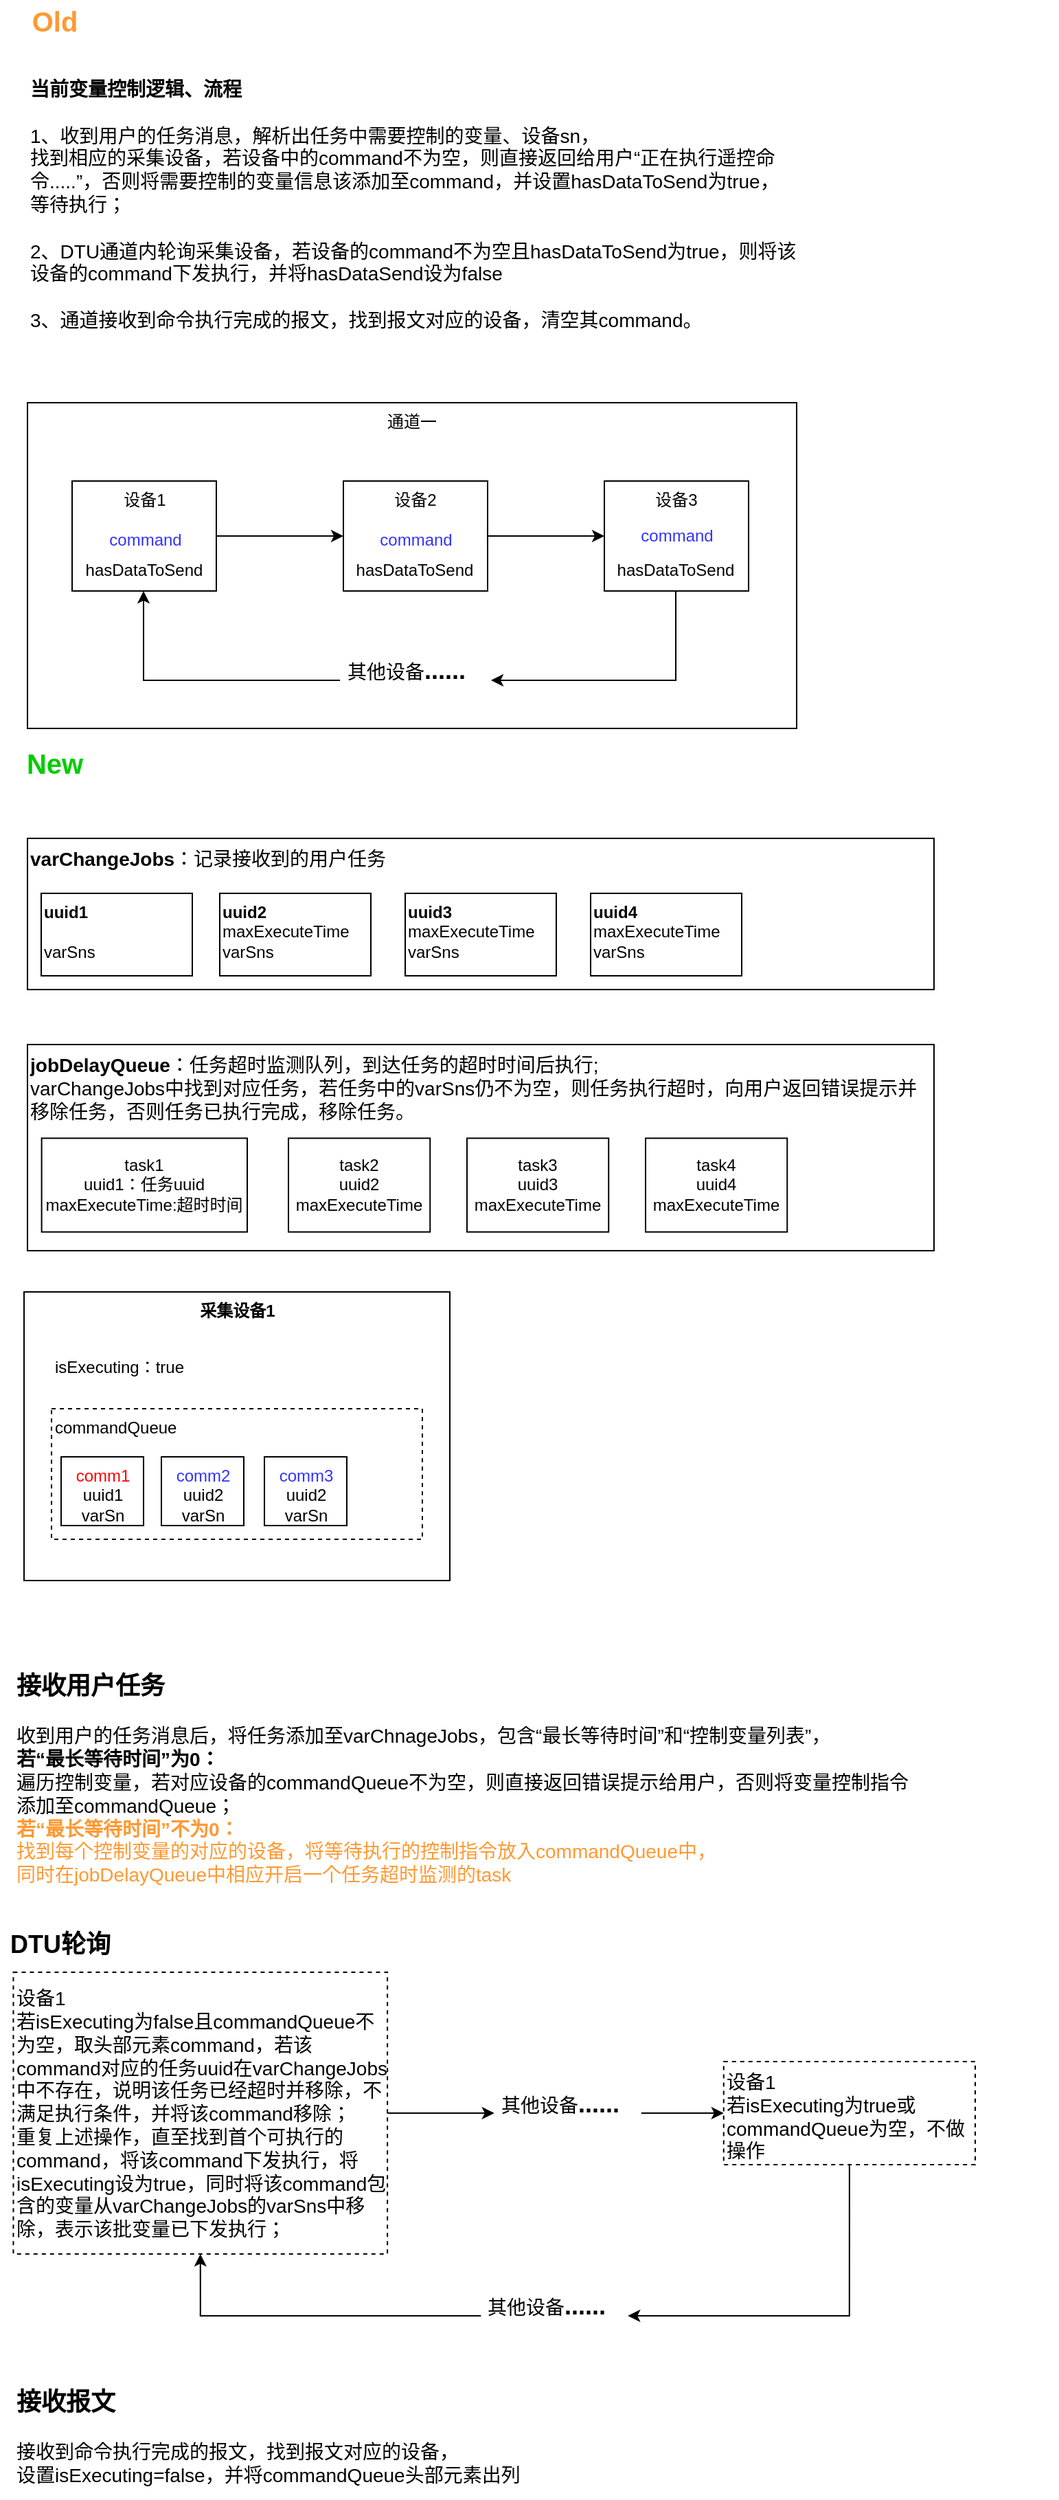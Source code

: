 <mxfile version="21.6.6" type="github">
  <diagram name="第 1 页" id="vb60F82lbMc9g9bm6j9_">
    <mxGraphModel dx="1434" dy="3126" grid="1" gridSize="10" guides="1" tooltips="1" connect="1" arrows="1" fold="1" page="1" pageScale="1" pageWidth="827" pageHeight="1169" math="0" shadow="0">
      <root>
        <mxCell id="0" />
        <mxCell id="1" parent="0" />
        <mxCell id="aZvtLxzP1V7c9dnlBgdm-1" value="通道一" style="rounded=0;whiteSpace=wrap;html=1;verticalAlign=top;" vertex="1" parent="1">
          <mxGeometry x="90" y="-1777" width="560" height="237" as="geometry" />
        </mxCell>
        <mxCell id="aZvtLxzP1V7c9dnlBgdm-22" value="&lt;font style=&quot;font-size: 18px;&quot;&gt;&lt;b&gt;接收报文&lt;br&gt;&lt;/b&gt;&lt;/font&gt;&lt;br&gt;接收到命令执行完成的报文，找到报文对应的设备，&lt;br style=&quot;font-size: 14px;&quot;&gt;设置isExecuting=false，并将commandQueue头部元素出列" style="text;html=1;strokeColor=none;fillColor=none;align=left;verticalAlign=middle;whiteSpace=wrap;rounded=0;fontSize=14;" vertex="1" parent="1">
          <mxGeometry x="80" y="-342" width="760" height="90" as="geometry" />
        </mxCell>
        <mxCell id="aZvtLxzP1V7c9dnlBgdm-40" value="" style="group" vertex="1" connectable="0" parent="1">
          <mxGeometry x="90" y="-1460" width="660" height="110" as="geometry" />
        </mxCell>
        <mxCell id="aZvtLxzP1V7c9dnlBgdm-31" value="&lt;font style=&quot;font-size: 14px;&quot;&gt;&lt;b&gt;varChangeJobs&lt;/b&gt;：记录接收到的用户任务&lt;br&gt;&lt;br style=&quot;border-color: var(--border-color);&quot;&gt;&lt;br&gt;&lt;/font&gt;" style="rounded=0;whiteSpace=wrap;html=1;verticalAlign=top;align=left;" vertex="1" parent="aZvtLxzP1V7c9dnlBgdm-40">
          <mxGeometry width="660" height="110" as="geometry" />
        </mxCell>
        <mxCell id="aZvtLxzP1V7c9dnlBgdm-35" value="&lt;b&gt;uuid1&lt;/b&gt;&lt;br&gt;&lt;br&gt;varSns" style="text;html=1;strokeColor=default;fillColor=none;align=left;verticalAlign=top;whiteSpace=wrap;rounded=0;" vertex="1" parent="aZvtLxzP1V7c9dnlBgdm-40">
          <mxGeometry x="10" y="40" width="110" height="60" as="geometry" />
        </mxCell>
        <mxCell id="aZvtLxzP1V7c9dnlBgdm-37" value="&lt;b&gt;uuid2&lt;/b&gt;&lt;br&gt;maxExecuteTime&lt;br&gt;varSns" style="text;html=1;strokeColor=default;fillColor=none;align=left;verticalAlign=top;whiteSpace=wrap;rounded=0;" vertex="1" parent="aZvtLxzP1V7c9dnlBgdm-40">
          <mxGeometry x="140" y="40" width="110" height="60" as="geometry" />
        </mxCell>
        <mxCell id="aZvtLxzP1V7c9dnlBgdm-38" value="&lt;b&gt;uuid3&lt;/b&gt;&lt;br&gt;maxExecuteTime&lt;br&gt;varSns" style="text;html=1;strokeColor=default;fillColor=none;align=left;verticalAlign=top;whiteSpace=wrap;rounded=0;" vertex="1" parent="aZvtLxzP1V7c9dnlBgdm-40">
          <mxGeometry x="275" y="40" width="110" height="60" as="geometry" />
        </mxCell>
        <mxCell id="aZvtLxzP1V7c9dnlBgdm-39" value="&lt;b&gt;uuid4&lt;/b&gt;&lt;br&gt;maxExecuteTime&lt;br&gt;varSns" style="text;html=1;strokeColor=default;fillColor=none;align=left;verticalAlign=top;whiteSpace=wrap;rounded=0;" vertex="1" parent="aZvtLxzP1V7c9dnlBgdm-40">
          <mxGeometry x="410" y="40" width="110" height="60" as="geometry" />
        </mxCell>
        <mxCell id="aZvtLxzP1V7c9dnlBgdm-45" value="" style="group" vertex="1" connectable="0" parent="1">
          <mxGeometry x="87.5" y="-1130" width="310" height="210" as="geometry" />
        </mxCell>
        <mxCell id="aZvtLxzP1V7c9dnlBgdm-5" value="&lt;b&gt;采集设备1&lt;/b&gt;" style="rounded=0;whiteSpace=wrap;html=1;verticalAlign=top;" vertex="1" parent="aZvtLxzP1V7c9dnlBgdm-45">
          <mxGeometry width="310" height="210" as="geometry" />
        </mxCell>
        <mxCell id="aZvtLxzP1V7c9dnlBgdm-14" value="isExecuting：true" style="text;html=1;strokeColor=none;fillColor=none;align=center;verticalAlign=middle;whiteSpace=wrap;rounded=0;" vertex="1" parent="aZvtLxzP1V7c9dnlBgdm-45">
          <mxGeometry x="14" y="40" width="110" height="30" as="geometry" />
        </mxCell>
        <mxCell id="aZvtLxzP1V7c9dnlBgdm-44" value="" style="group" vertex="1" connectable="0" parent="aZvtLxzP1V7c9dnlBgdm-45">
          <mxGeometry x="20" y="85" width="270" height="95" as="geometry" />
        </mxCell>
        <mxCell id="aZvtLxzP1V7c9dnlBgdm-24" value="commandQueue" style="rounded=0;whiteSpace=wrap;html=1;align=left;verticalAlign=top;dashed=1;" vertex="1" parent="aZvtLxzP1V7c9dnlBgdm-44">
          <mxGeometry width="270" height="95" as="geometry" />
        </mxCell>
        <mxCell id="aZvtLxzP1V7c9dnlBgdm-13" value="&lt;font color=&quot;#3333ff&quot;&gt;comm2&lt;br&gt;&lt;/font&gt;uuid2&lt;br&gt;varSn&lt;font color=&quot;#3333ff&quot;&gt;&lt;br&gt;&lt;/font&gt;" style="text;html=1;strokeColor=default;fillColor=none;align=center;verticalAlign=top;whiteSpace=wrap;rounded=0;" vertex="1" parent="aZvtLxzP1V7c9dnlBgdm-44">
          <mxGeometry x="80" y="35" width="60" height="50" as="geometry" />
        </mxCell>
        <mxCell id="aZvtLxzP1V7c9dnlBgdm-8" value="&lt;font&gt;comm1&lt;br&gt;&lt;font color=&quot;#000000&quot;&gt;uuid1&lt;br&gt;varSn&lt;/font&gt;&lt;br&gt;&lt;/font&gt;" style="text;html=1;strokeColor=default;fillColor=none;align=center;verticalAlign=top;whiteSpace=wrap;rounded=0;fontColor=#FF0000;" vertex="1" parent="aZvtLxzP1V7c9dnlBgdm-44">
          <mxGeometry x="7" y="35" width="60" height="50" as="geometry" />
        </mxCell>
        <mxCell id="aZvtLxzP1V7c9dnlBgdm-26" value="&lt;font color=&quot;#3333ff&quot;&gt;comm3&lt;br&gt;&lt;/font&gt;uuid2&lt;br&gt;varSn&lt;font color=&quot;#3333ff&quot;&gt;&lt;br&gt;&lt;/font&gt;" style="text;html=1;strokeColor=default;fillColor=none;align=center;verticalAlign=top;whiteSpace=wrap;rounded=0;" vertex="1" parent="aZvtLxzP1V7c9dnlBgdm-44">
          <mxGeometry x="155" y="35" width="60" height="50" as="geometry" />
        </mxCell>
        <mxCell id="aZvtLxzP1V7c9dnlBgdm-59" value="" style="group" vertex="1" connectable="0" parent="1">
          <mxGeometry x="90" y="-1310" width="660" height="150" as="geometry" />
        </mxCell>
        <mxCell id="aZvtLxzP1V7c9dnlBgdm-54" value="&lt;font style=&quot;font-size: 14px;&quot;&gt;&lt;b&gt;jobDelayQueue&lt;/b&gt;：任务超时监测队列，到达任务的超时时间后执行;&lt;br&gt;&lt;span style=&quot;border-color: var(--border-color);&quot;&gt;varChangeJobs中找到对应任务，若&lt;/span&gt;任务中的varSns仍不为空，则任务执行超时，向用户返回错误提示并移除任务，否则任务已执行完成，移除任务。&lt;/font&gt;" style="rounded=0;whiteSpace=wrap;html=1;align=left;verticalAlign=top;" vertex="1" parent="aZvtLxzP1V7c9dnlBgdm-59">
          <mxGeometry width="660" height="150" as="geometry" />
        </mxCell>
        <mxCell id="aZvtLxzP1V7c9dnlBgdm-55" value="task1&lt;br&gt;uuid1：任务uuid&lt;br&gt;maxExecuteTime:超时时间" style="rounded=0;whiteSpace=wrap;html=1;align=center;" vertex="1" parent="aZvtLxzP1V7c9dnlBgdm-59">
          <mxGeometry x="10.31" y="68.18" width="149.69" height="68.18" as="geometry" />
        </mxCell>
        <mxCell id="aZvtLxzP1V7c9dnlBgdm-56" value="task4&lt;br&gt;uuid4&lt;br&gt;maxExecuteTime" style="rounded=0;whiteSpace=wrap;html=1;" vertex="1" parent="aZvtLxzP1V7c9dnlBgdm-59">
          <mxGeometry x="449.998" y="68.182" width="103.125" height="68.182" as="geometry" />
        </mxCell>
        <mxCell id="aZvtLxzP1V7c9dnlBgdm-57" value="task2&lt;br&gt;uuid2&lt;br style=&quot;border-color: var(--border-color);&quot;&gt;maxExecuteTime" style="rounded=0;whiteSpace=wrap;html=1;" vertex="1" parent="aZvtLxzP1V7c9dnlBgdm-59">
          <mxGeometry x="190" y="68.182" width="103.125" height="68.182" as="geometry" />
        </mxCell>
        <mxCell id="aZvtLxzP1V7c9dnlBgdm-58" value="task3&lt;br&gt;uuid3&lt;br style=&quot;border-color: var(--border-color);&quot;&gt;maxExecuteTime" style="rounded=0;whiteSpace=wrap;html=1;" vertex="1" parent="aZvtLxzP1V7c9dnlBgdm-59">
          <mxGeometry x="319.995" y="68.182" width="103.125" height="68.182" as="geometry" />
        </mxCell>
        <mxCell id="aZvtLxzP1V7c9dnlBgdm-68" value="" style="group" vertex="1" connectable="0" parent="1">
          <mxGeometry x="122.5" y="-1720" width="105" height="80" as="geometry" />
        </mxCell>
        <mxCell id="aZvtLxzP1V7c9dnlBgdm-69" value="设备1" style="rounded=0;whiteSpace=wrap;html=1;verticalAlign=top;" vertex="1" parent="aZvtLxzP1V7c9dnlBgdm-68">
          <mxGeometry width="105" height="80" as="geometry" />
        </mxCell>
        <mxCell id="aZvtLxzP1V7c9dnlBgdm-70" value="&lt;font color=&quot;#3333ff&quot;&gt;command&lt;/font&gt;" style="text;html=1;strokeColor=none;fillColor=none;align=center;verticalAlign=middle;whiteSpace=wrap;rounded=0;" vertex="1" parent="aZvtLxzP1V7c9dnlBgdm-68">
          <mxGeometry x="23" y="30" width="60" height="25" as="geometry" />
        </mxCell>
        <mxCell id="aZvtLxzP1V7c9dnlBgdm-71" value="&lt;div style=&quot;&quot;&gt;&lt;pre style=&quot;&quot;&gt;&lt;font face=&quot;Helvetica&quot; style=&quot;font-size: 12px;&quot;&gt;hasDataToSend&lt;/font&gt;&lt;/pre&gt;&lt;/div&gt;" style="text;html=1;strokeColor=none;fillColor=none;align=center;verticalAlign=middle;whiteSpace=wrap;rounded=0;" vertex="1" parent="aZvtLxzP1V7c9dnlBgdm-68">
          <mxGeometry x="2" y="50" width="100" height="30" as="geometry" />
        </mxCell>
        <mxCell id="aZvtLxzP1V7c9dnlBgdm-73" value="" style="group" vertex="1" connectable="0" parent="1">
          <mxGeometry x="510" y="-1720" width="105" height="80" as="geometry" />
        </mxCell>
        <mxCell id="aZvtLxzP1V7c9dnlBgdm-74" value="设备3" style="rounded=0;whiteSpace=wrap;html=1;verticalAlign=top;" vertex="1" parent="aZvtLxzP1V7c9dnlBgdm-73">
          <mxGeometry width="105" height="80" as="geometry" />
        </mxCell>
        <mxCell id="aZvtLxzP1V7c9dnlBgdm-75" value="&lt;font color=&quot;#3333ff&quot;&gt;command&lt;/font&gt;" style="text;html=1;strokeColor=none;fillColor=none;align=center;verticalAlign=middle;whiteSpace=wrap;rounded=0;" vertex="1" parent="aZvtLxzP1V7c9dnlBgdm-73">
          <mxGeometry x="23" y="25" width="60" height="30" as="geometry" />
        </mxCell>
        <mxCell id="aZvtLxzP1V7c9dnlBgdm-76" value="&lt;div style=&quot;&quot;&gt;&lt;pre style=&quot;&quot;&gt;&lt;font face=&quot;Helvetica&quot; style=&quot;font-size: 12px;&quot;&gt;hasDataToSend&lt;/font&gt;&lt;/pre&gt;&lt;/div&gt;" style="text;html=1;strokeColor=none;fillColor=none;align=center;verticalAlign=middle;whiteSpace=wrap;rounded=0;" vertex="1" parent="aZvtLxzP1V7c9dnlBgdm-73">
          <mxGeometry x="2" y="50" width="100" height="30" as="geometry" />
        </mxCell>
        <mxCell id="aZvtLxzP1V7c9dnlBgdm-89" style="edgeStyle=orthogonalEdgeStyle;rounded=0;orthogonalLoop=1;jettySize=auto;html=1;entryX=0.5;entryY=1;entryDx=0;entryDy=0;" edge="1" parent="1" source="aZvtLxzP1V7c9dnlBgdm-79" target="aZvtLxzP1V7c9dnlBgdm-71">
          <mxGeometry relative="1" as="geometry" />
        </mxCell>
        <mxCell id="aZvtLxzP1V7c9dnlBgdm-79" value="&lt;h1 style=&quot;&quot;&gt;&lt;span style=&quot;font-size: 14px; font-weight: 400;&quot;&gt;其他设备&lt;/span&gt;&lt;font style=&quot;font-size: 18px;&quot;&gt;......&lt;/font&gt;&lt;/h1&gt;" style="text;html=1;strokeColor=none;fillColor=none;spacing=5;spacingTop=-20;whiteSpace=wrap;overflow=hidden;rounded=0;verticalAlign=middle;" vertex="1" parent="1">
          <mxGeometry x="317.5" y="-1600" width="110" height="50" as="geometry" />
        </mxCell>
        <mxCell id="aZvtLxzP1V7c9dnlBgdm-80" style="edgeStyle=orthogonalEdgeStyle;rounded=0;orthogonalLoop=1;jettySize=auto;html=1;exitX=0.5;exitY=1;exitDx=0;exitDy=0;entryX=1;entryY=0.5;entryDx=0;entryDy=0;" edge="1" parent="1" source="aZvtLxzP1V7c9dnlBgdm-76" target="aZvtLxzP1V7c9dnlBgdm-79">
          <mxGeometry relative="1" as="geometry" />
        </mxCell>
        <mxCell id="aZvtLxzP1V7c9dnlBgdm-83" value="&lt;font style=&quot;font-size: 14px;&quot;&gt;&lt;b&gt;当前变量控制逻辑、流程&lt;/b&gt;&lt;br&gt;&lt;br&gt;1、收到用户的任务消息，解析出任务中需要控制的变量、设备sn，&lt;br&gt;找到相应的采集设备，若设备中的command不为空，则直接返回给用户“正在执行遥控命令.....”，否则将需要控制的变量信息该添加至command，并设置hasDataToSend为true，等待执行；&lt;br&gt;&lt;br&gt;2、DTU通道内轮询采集设备，若设备的command不为空且hasDataToSend为true，则将该设备的command下发执行，并将hasDataSend设为false&lt;br&gt;&lt;br&gt;3、通道接收到命令执行完成的报文，找到报文对应的设备，清空其command。&lt;br&gt;&lt;/font&gt;" style="text;html=1;strokeColor=none;fillColor=none;align=left;verticalAlign=top;whiteSpace=wrap;rounded=0;" vertex="1" parent="1">
          <mxGeometry x="90" y="-2020" width="560" height="210" as="geometry" />
        </mxCell>
        <mxCell id="aZvtLxzP1V7c9dnlBgdm-91" value="" style="group" vertex="1" connectable="0" parent="1">
          <mxGeometry x="320" y="-1720" width="105" height="80" as="geometry" />
        </mxCell>
        <mxCell id="aZvtLxzP1V7c9dnlBgdm-92" value="设备2" style="rounded=0;whiteSpace=wrap;html=1;verticalAlign=top;" vertex="1" parent="aZvtLxzP1V7c9dnlBgdm-91">
          <mxGeometry width="105" height="80" as="geometry" />
        </mxCell>
        <mxCell id="aZvtLxzP1V7c9dnlBgdm-93" value="&lt;font color=&quot;#3333ff&quot;&gt;command&lt;/font&gt;" style="text;html=1;strokeColor=none;fillColor=none;align=center;verticalAlign=middle;whiteSpace=wrap;rounded=0;" vertex="1" parent="aZvtLxzP1V7c9dnlBgdm-91">
          <mxGeometry x="23" y="30" width="60" height="25" as="geometry" />
        </mxCell>
        <mxCell id="aZvtLxzP1V7c9dnlBgdm-94" value="&lt;div style=&quot;&quot;&gt;&lt;pre style=&quot;&quot;&gt;&lt;font face=&quot;Helvetica&quot; style=&quot;font-size: 12px;&quot;&gt;hasDataToSend&lt;/font&gt;&lt;/pre&gt;&lt;/div&gt;" style="text;html=1;strokeColor=none;fillColor=none;align=center;verticalAlign=middle;whiteSpace=wrap;rounded=0;" vertex="1" parent="aZvtLxzP1V7c9dnlBgdm-91">
          <mxGeometry x="2" y="50" width="100" height="30" as="geometry" />
        </mxCell>
        <mxCell id="aZvtLxzP1V7c9dnlBgdm-95" style="edgeStyle=orthogonalEdgeStyle;rounded=0;orthogonalLoop=1;jettySize=auto;html=1;entryX=0;entryY=0.5;entryDx=0;entryDy=0;" edge="1" parent="1" source="aZvtLxzP1V7c9dnlBgdm-69" target="aZvtLxzP1V7c9dnlBgdm-92">
          <mxGeometry relative="1" as="geometry" />
        </mxCell>
        <mxCell id="aZvtLxzP1V7c9dnlBgdm-96" style="edgeStyle=orthogonalEdgeStyle;rounded=0;orthogonalLoop=1;jettySize=auto;html=1;entryX=0;entryY=0.5;entryDx=0;entryDy=0;" edge="1" parent="1" source="aZvtLxzP1V7c9dnlBgdm-92" target="aZvtLxzP1V7c9dnlBgdm-74">
          <mxGeometry relative="1" as="geometry" />
        </mxCell>
        <mxCell id="aZvtLxzP1V7c9dnlBgdm-97" value="&lt;b style=&quot;&quot;&gt;&lt;font style=&quot;font-size: 18px;&quot;&gt;接收用户任务&lt;/font&gt;&lt;br&gt;&lt;br&gt;&lt;/b&gt;收到用户的任务消息后，将任务添加至varChnageJobs，包含“最长等待时间”和“控制变量列表”，&lt;br style=&quot;border-color: var(--border-color); font-size: 14px;&quot;&gt;&lt;b style=&quot;border-color: var(--border-color); font-size: 14px;&quot;&gt;若“最长等待时间”为0：&lt;br style=&quot;border-color: var(--border-color); font-size: 14px;&quot;&gt;&lt;/b&gt;&lt;span style=&quot;font-size: 14px;&quot;&gt;遍历控制变量，若对应设备的commandQueue不为空，则直接返回错误提示给用户，否则将变量控制指令添加至commandQueue；&lt;/span&gt;&lt;br style=&quot;border-color: var(--border-color); font-size: 14px;&quot;&gt;&lt;font style=&quot;border-color: var(--border-color); font-size: 14px;&quot; color=&quot;#ff9933&quot;&gt;&lt;b style=&quot;border-color: var(--border-color); font-size: 14px;&quot;&gt;若“最长等待时间”不为0：&lt;br style=&quot;border-color: var(--border-color); font-size: 14px;&quot;&gt;&lt;/b&gt;找到每个控制变量的对应的设备，将等待执行的控制指令放入commandQueue中，&lt;br style=&quot;border-color: var(--border-color); font-size: 14px;&quot;&gt;同时在jobDelayQueue中相应开启一个任务超时监测的task&lt;/font&gt;" style="text;html=1;strokeColor=none;fillColor=none;align=left;verticalAlign=top;whiteSpace=wrap;rounded=0;fontSize=14;" vertex="1" parent="1">
          <mxGeometry x="80" y="-860" width="660" height="160" as="geometry" />
        </mxCell>
        <mxCell id="aZvtLxzP1V7c9dnlBgdm-102" value="" style="group" vertex="1" connectable="0" parent="1">
          <mxGeometry x="70" y="-670" width="710" height="310" as="geometry" />
        </mxCell>
        <mxCell id="aZvtLxzP1V7c9dnlBgdm-16" value="DTU轮询" style="text;html=1;strokeColor=none;fillColor=none;align=center;verticalAlign=middle;whiteSpace=wrap;rounded=0;fontStyle=1;fontSize=18;" vertex="1" parent="aZvtLxzP1V7c9dnlBgdm-102">
          <mxGeometry width="87.654" height="30" as="geometry" />
        </mxCell>
        <mxCell id="aZvtLxzP1V7c9dnlBgdm-101" value="" style="group" vertex="1" connectable="0" parent="aZvtLxzP1V7c9dnlBgdm-102">
          <mxGeometry x="9.726" y="35" width="700.274" height="275" as="geometry" />
        </mxCell>
        <mxCell id="aZvtLxzP1V7c9dnlBgdm-17" value="&lt;h1 style=&quot;&quot;&gt;&lt;span style=&quot;font-size: 14px; font-weight: 400;&quot;&gt;其他设备&lt;/span&gt;&lt;font style=&quot;font-size: 18px;&quot;&gt;......&lt;/font&gt;&lt;/h1&gt;" style="text;html=1;strokeColor=none;fillColor=none;spacing=5;spacingTop=-20;whiteSpace=wrap;overflow=hidden;rounded=0;verticalAlign=middle;" vertex="1" parent="aZvtLxzP1V7c9dnlBgdm-101">
          <mxGeometry x="350.137" y="77.5" width="106.986" height="50" as="geometry" />
        </mxCell>
        <mxCell id="aZvtLxzP1V7c9dnlBgdm-27" value="设备1&lt;br&gt;若isExecuting为false且commandQueue不为空，取头部元素command，若该command对应的任务uuid在varChangeJobs中不存在，说明该任务已经超时并移除，不满足执行条件，并将该command移除；&lt;br&gt;重复上述操作，直至找到首个可执行的command，将该command下发执行，将isExecuting设为true，同时将该command包含的变量从&lt;span style=&quot;border-color: var(--border-color);&quot;&gt;varChangeJobs的varSns中移除，表示该批变量已下发执行；&lt;/span&gt;" style="text;html=1;strokeColor=default;fillColor=none;align=left;verticalAlign=middle;whiteSpace=wrap;rounded=0;fontSize=14;dashed=1;" vertex="1" parent="aZvtLxzP1V7c9dnlBgdm-101">
          <mxGeometry width="272.329" height="205" as="geometry" />
        </mxCell>
        <mxCell id="aZvtLxzP1V7c9dnlBgdm-18" style="edgeStyle=orthogonalEdgeStyle;rounded=0;orthogonalLoop=1;jettySize=auto;html=1;exitX=1;exitY=0.5;exitDx=0;exitDy=0;" edge="1" parent="aZvtLxzP1V7c9dnlBgdm-101" source="aZvtLxzP1V7c9dnlBgdm-27" target="aZvtLxzP1V7c9dnlBgdm-17">
          <mxGeometry relative="1" as="geometry">
            <mxPoint x="194.521" y="50" as="sourcePoint" />
          </mxGeometry>
        </mxCell>
        <mxCell id="aZvtLxzP1V7c9dnlBgdm-29" value="设备1&lt;br&gt;若isExecuting为true或commandQueue为空，不做操作&lt;br&gt;" style="text;html=1;strokeColor=default;fillColor=none;align=left;verticalAlign=top;whiteSpace=wrap;rounded=0;fontSize=14;dashed=1;" vertex="1" parent="aZvtLxzP1V7c9dnlBgdm-101">
          <mxGeometry x="517.16" y="65" width="183.11" height="75" as="geometry" />
        </mxCell>
        <mxCell id="aZvtLxzP1V7c9dnlBgdm-28" style="edgeStyle=orthogonalEdgeStyle;rounded=0;orthogonalLoop=1;jettySize=auto;html=1;entryX=0;entryY=0.5;entryDx=0;entryDy=0;" edge="1" parent="aZvtLxzP1V7c9dnlBgdm-101" source="aZvtLxzP1V7c9dnlBgdm-17" target="aZvtLxzP1V7c9dnlBgdm-29">
          <mxGeometry relative="1" as="geometry">
            <mxPoint x="461.928" y="50" as="targetPoint" />
          </mxGeometry>
        </mxCell>
        <mxCell id="aZvtLxzP1V7c9dnlBgdm-66" style="edgeStyle=orthogonalEdgeStyle;rounded=0;orthogonalLoop=1;jettySize=auto;html=1;entryX=0.5;entryY=1;entryDx=0;entryDy=0;" edge="1" parent="aZvtLxzP1V7c9dnlBgdm-101" source="aZvtLxzP1V7c9dnlBgdm-60" target="aZvtLxzP1V7c9dnlBgdm-27">
          <mxGeometry relative="1" as="geometry" />
        </mxCell>
        <mxCell id="aZvtLxzP1V7c9dnlBgdm-60" value="&lt;h1 style=&quot;&quot;&gt;&lt;span style=&quot;font-size: 14px; font-weight: 400;&quot;&gt;其他设备&lt;/span&gt;&lt;font style=&quot;font-size: 18px;&quot;&gt;......&lt;/font&gt;&lt;/h1&gt;" style="text;html=1;strokeColor=none;fillColor=none;spacing=5;spacingTop=-20;whiteSpace=wrap;overflow=hidden;rounded=0;verticalAlign=middle;" vertex="1" parent="aZvtLxzP1V7c9dnlBgdm-101">
          <mxGeometry x="340.411" y="225" width="106.986" height="50" as="geometry" />
        </mxCell>
        <mxCell id="aZvtLxzP1V7c9dnlBgdm-65" style="edgeStyle=orthogonalEdgeStyle;rounded=0;orthogonalLoop=1;jettySize=auto;html=1;exitX=0.5;exitY=1;exitDx=0;exitDy=0;entryX=1;entryY=0.5;entryDx=0;entryDy=0;" edge="1" parent="aZvtLxzP1V7c9dnlBgdm-101" source="aZvtLxzP1V7c9dnlBgdm-29" target="aZvtLxzP1V7c9dnlBgdm-60">
          <mxGeometry relative="1" as="geometry" />
        </mxCell>
        <mxCell id="aZvtLxzP1V7c9dnlBgdm-103" value="&lt;b style=&quot;font-size: 20px;&quot;&gt;&lt;font color=&quot;#00cc00&quot; style=&quot;font-size: 20px;&quot;&gt;New&lt;/font&gt;&lt;/b&gt;" style="text;html=1;align=center;verticalAlign=middle;whiteSpace=wrap;rounded=0;fontSize=20;" vertex="1" parent="1">
          <mxGeometry x="80" y="-1530" width="60" height="30" as="geometry" />
        </mxCell>
        <mxCell id="aZvtLxzP1V7c9dnlBgdm-104" value="&lt;b style=&quot;font-size: 20px;&quot;&gt;&lt;font color=&quot;#ff9933&quot; style=&quot;font-size: 20px;&quot;&gt;Old&lt;/font&gt;&lt;/b&gt;" style="text;html=1;align=center;verticalAlign=middle;whiteSpace=wrap;rounded=0;fontSize=20;" vertex="1" parent="1">
          <mxGeometry x="80" y="-2070" width="60" height="30" as="geometry" />
        </mxCell>
      </root>
    </mxGraphModel>
  </diagram>
</mxfile>
